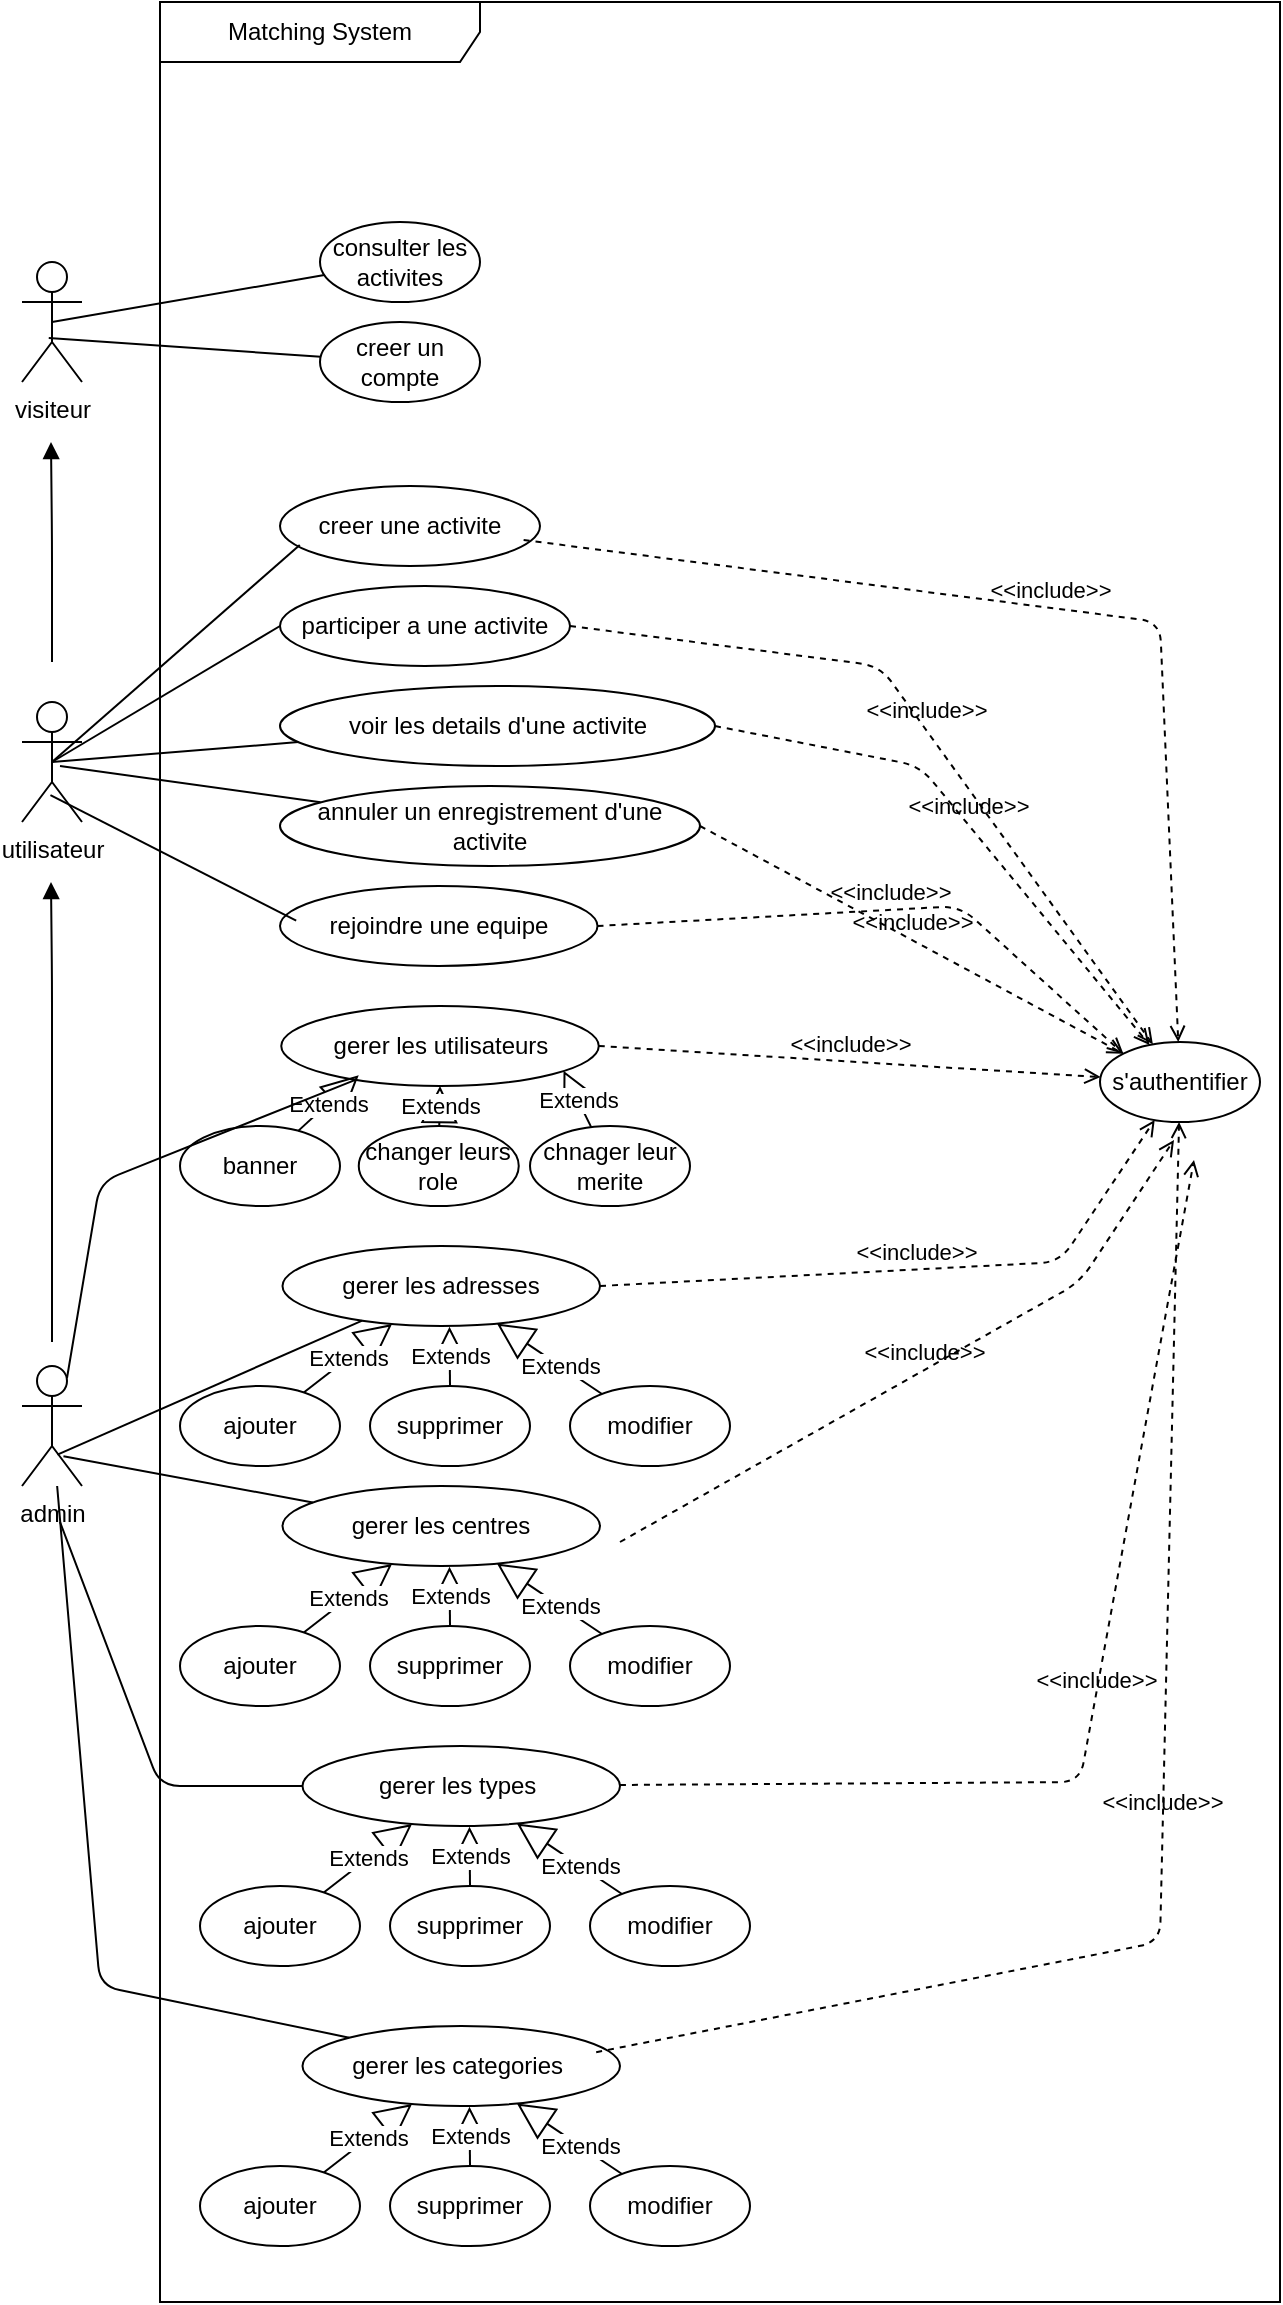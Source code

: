 <mxfile>
    <diagram id="IkyIIXspU7MUo_xnw8tP" name="Page-1">
        <mxGraphModel dx="2346" dy="1126" grid="1" gridSize="10" guides="1" tooltips="1" connect="1" arrows="1" fold="1" page="1" pageScale="1" pageWidth="850" pageHeight="1100" math="0" shadow="0">
            <root>
                <mxCell id="0"/>
                <mxCell id="1" parent="0"/>
                <mxCell id="2" value="Matching System" style="shape=umlFrame;whiteSpace=wrap;html=1;pointerEvents=0;recursiveResize=0;container=1;collapsible=0;width=160;" parent="1" vertex="1">
                    <mxGeometry x="160" y="80" width="560" height="1150" as="geometry"/>
                </mxCell>
                <mxCell id="5" value="consulter les activites" style="ellipse;whiteSpace=wrap;html=1;" parent="2" vertex="1">
                    <mxGeometry x="80" y="110" width="80" height="40" as="geometry"/>
                </mxCell>
                <mxCell id="8" value="creer un compte" style="ellipse;whiteSpace=wrap;html=1;" parent="2" vertex="1">
                    <mxGeometry x="80" y="160" width="80" height="40" as="geometry"/>
                </mxCell>
                <mxCell id="9" value="s&#39;authentifier" style="ellipse;whiteSpace=wrap;html=1;" parent="2" vertex="1">
                    <mxGeometry x="470" y="520" width="80" height="40" as="geometry"/>
                </mxCell>
                <mxCell id="10" value="rejoindre une equipe" style="ellipse;whiteSpace=wrap;html=1;" parent="2" vertex="1">
                    <mxGeometry x="60.0" y="442" width="158.75" height="40" as="geometry"/>
                </mxCell>
                <mxCell id="11" value="annuler un enregistrement d&#39;une activite" style="ellipse;whiteSpace=wrap;html=1;" parent="2" vertex="1">
                    <mxGeometry x="60" y="392" width="210" height="40" as="geometry"/>
                </mxCell>
                <mxCell id="12" value="&lt;span style=&quot;color: rgb(0, 0, 0);&quot;&gt;voir les details d&#39;une activite&lt;/span&gt;" style="ellipse;whiteSpace=wrap;html=1;" parent="2" vertex="1">
                    <mxGeometry x="60" y="342" width="217.5" height="40" as="geometry"/>
                </mxCell>
                <mxCell id="13" value="participer a une activite" style="ellipse;whiteSpace=wrap;html=1;" parent="2" vertex="1">
                    <mxGeometry x="60" y="292" width="145" height="40" as="geometry"/>
                </mxCell>
                <mxCell id="14" value="creer une activite" style="ellipse;whiteSpace=wrap;html=1;" parent="2" vertex="1">
                    <mxGeometry x="60" y="242" width="130" height="40" as="geometry"/>
                </mxCell>
                <mxCell id="47" value="&amp;lt;&amp;lt;include&amp;gt;&amp;gt;" style="html=1;verticalAlign=bottom;labelBackgroundColor=none;endArrow=open;endFill=0;dashed=1;exitX=1;exitY=0.5;exitDx=0;exitDy=0;" parent="2" source="13" target="9" edge="1">
                    <mxGeometry width="160" relative="1" as="geometry">
                        <mxPoint x="220" y="332" as="sourcePoint"/>
                        <mxPoint x="484.393" y="406.636" as="targetPoint"/>
                        <Array as="points">
                            <mxPoint x="360" y="332"/>
                        </Array>
                    </mxGeometry>
                </mxCell>
                <mxCell id="48" value="&amp;lt;&amp;lt;include&amp;gt;&amp;gt;" style="html=1;verticalAlign=bottom;labelBackgroundColor=none;endArrow=open;endFill=0;dashed=1;exitX=1;exitY=0.5;exitDx=0;exitDy=0;" parent="2" source="12" target="9" edge="1">
                    <mxGeometry x="-0.004" width="160" relative="1" as="geometry">
                        <mxPoint x="220" y="332" as="sourcePoint"/>
                        <mxPoint x="475.934" y="411.518" as="targetPoint"/>
                        <Array as="points">
                            <mxPoint x="380" y="382"/>
                        </Array>
                        <mxPoint as="offset"/>
                    </mxGeometry>
                </mxCell>
                <mxCell id="49" value="&amp;lt;&amp;lt;include&amp;gt;&amp;gt;" style="html=1;verticalAlign=bottom;labelBackgroundColor=none;endArrow=open;endFill=0;dashed=1;exitX=1;exitY=0.5;exitDx=0;exitDy=0;entryX=0;entryY=0;entryDx=0;entryDy=0;" parent="2" source="11" target="9" edge="1">
                    <mxGeometry width="160" relative="1" as="geometry">
                        <mxPoint x="220" y="332" as="sourcePoint"/>
                        <mxPoint x="470" y="422" as="targetPoint"/>
                        <Array as="points"/>
                    </mxGeometry>
                </mxCell>
                <mxCell id="50" value="&amp;lt;&amp;lt;include&amp;gt;&amp;gt;" style="html=1;verticalAlign=bottom;labelBackgroundColor=none;endArrow=open;endFill=0;dashed=1;exitX=0.937;exitY=0.675;exitDx=0;exitDy=0;exitPerimeter=0;" parent="2" source="14" target="9" edge="1">
                    <mxGeometry width="160" relative="1" as="geometry">
                        <mxPoint x="220" y="450" as="sourcePoint"/>
                        <mxPoint x="380" y="450" as="targetPoint"/>
                        <Array as="points">
                            <mxPoint x="500" y="310"/>
                        </Array>
                    </mxGeometry>
                </mxCell>
                <mxCell id="51" value="&amp;lt;&amp;lt;include&amp;gt;&amp;gt;" style="html=1;verticalAlign=bottom;labelBackgroundColor=none;endArrow=open;endFill=0;dashed=1;exitX=1;exitY=0.5;exitDx=0;exitDy=0;entryX=0;entryY=0;entryDx=0;entryDy=0;" parent="2" source="10" edge="1" target="9">
                    <mxGeometry width="160" relative="1" as="geometry">
                        <mxPoint x="220" y="332" as="sourcePoint"/>
                        <mxPoint x="470" y="442" as="targetPoint"/>
                        <Array as="points">
                            <mxPoint x="400" y="452"/>
                        </Array>
                    </mxGeometry>
                </mxCell>
                <mxCell id="52" value="&amp;lt;&amp;lt;include&amp;gt;&amp;gt;" style="html=1;verticalAlign=bottom;labelBackgroundColor=none;endArrow=open;endFill=0;dashed=1;exitX=1;exitY=0.5;exitDx=0;exitDy=0;" parent="2" source="21" target="9" edge="1">
                    <mxGeometry width="160" relative="1" as="geometry">
                        <mxPoint x="220" y="622" as="sourcePoint"/>
                        <mxPoint x="477.071" y="433.355" as="targetPoint"/>
                    </mxGeometry>
                </mxCell>
                <mxCell id="53" value="&amp;lt;&amp;lt;include&amp;gt;&amp;gt;" style="html=1;verticalAlign=bottom;labelBackgroundColor=none;endArrow=open;endFill=0;dashed=1;exitX=1;exitY=0.5;exitDx=0;exitDy=0;" parent="2" source="23" target="9" edge="1">
                    <mxGeometry width="160" relative="1" as="geometry">
                        <mxPoint x="220" y="740" as="sourcePoint"/>
                        <mxPoint x="380" y="740" as="targetPoint"/>
                        <Array as="points">
                            <mxPoint x="450" y="630"/>
                        </Array>
                    </mxGeometry>
                </mxCell>
                <mxCell id="21" value="gerer les utilisateurs" style="ellipse;whiteSpace=wrap;html=1;" parent="2" vertex="1">
                    <mxGeometry x="60.63" y="502" width="158.75" height="40" as="geometry"/>
                </mxCell>
                <mxCell id="23" value="gerer les adresses" style="ellipse;whiteSpace=wrap;html=1;" parent="2" vertex="1">
                    <mxGeometry x="61.25" y="622" width="158.75" height="40" as="geometry"/>
                </mxCell>
                <mxCell id="57" value="chnager leur merite" style="ellipse;whiteSpace=wrap;html=1;" parent="2" vertex="1">
                    <mxGeometry x="185" y="562" width="80" height="40" as="geometry"/>
                </mxCell>
                <mxCell id="58" value="changer leurs role" style="ellipse;whiteSpace=wrap;html=1;" parent="2" vertex="1">
                    <mxGeometry x="99.38" y="562" width="80" height="40" as="geometry"/>
                </mxCell>
                <mxCell id="59" value="banner" style="ellipse;whiteSpace=wrap;html=1;" parent="2" vertex="1">
                    <mxGeometry x="10" y="562" width="80" height="40" as="geometry"/>
                </mxCell>
                <mxCell id="64" value="ajouter" style="ellipse;whiteSpace=wrap;html=1;" parent="2" vertex="1">
                    <mxGeometry x="10" y="692" width="80" height="40" as="geometry"/>
                </mxCell>
                <mxCell id="65" value="supprimer" style="ellipse;whiteSpace=wrap;html=1;" parent="2" vertex="1">
                    <mxGeometry x="105" y="692" width="80" height="40" as="geometry"/>
                </mxCell>
                <mxCell id="66" value="modifier" style="ellipse;whiteSpace=wrap;html=1;" parent="2" vertex="1">
                    <mxGeometry x="205" y="692" width="80" height="40" as="geometry"/>
                </mxCell>
                <mxCell id="72" value="Extends" style="endArrow=block;endSize=16;endFill=0;html=1;" parent="2" source="59" edge="1">
                    <mxGeometry width="160" relative="1" as="geometry">
                        <mxPoint x="-23.262" y="601.999" as="sourcePoint"/>
                        <mxPoint x="99.38" y="536.59" as="targetPoint"/>
                    </mxGeometry>
                </mxCell>
                <mxCell id="71" value="Extends" style="endArrow=block;endSize=16;endFill=0;html=1;entryX=0.5;entryY=1;entryDx=0;entryDy=0;" parent="2" source="58" target="21" edge="1">
                    <mxGeometry width="160" relative="1" as="geometry">
                        <mxPoint x="40" y="502" as="sourcePoint"/>
                        <mxPoint x="200" y="502" as="targetPoint"/>
                    </mxGeometry>
                </mxCell>
                <mxCell id="70" value="Extends" style="endArrow=block;endSize=16;endFill=0;html=1;entryX=0.889;entryY=0.81;entryDx=0;entryDy=0;entryPerimeter=0;" parent="2" source="57" target="21" edge="1">
                    <mxGeometry width="160" relative="1" as="geometry">
                        <mxPoint x="40" y="502" as="sourcePoint"/>
                        <mxPoint x="200" y="502" as="targetPoint"/>
                    </mxGeometry>
                </mxCell>
                <mxCell id="73" value="Extends" style="endArrow=block;endSize=16;endFill=0;html=1;entryX=0.526;entryY=1.01;entryDx=0;entryDy=0;entryPerimeter=0;" parent="2" source="65" target="23" edge="1">
                    <mxGeometry width="160" relative="1" as="geometry">
                        <mxPoint x="79" y="574" as="sourcePoint"/>
                        <mxPoint x="109.38" y="546.59" as="targetPoint"/>
                    </mxGeometry>
                </mxCell>
                <mxCell id="74" value="Extends" style="endArrow=block;endSize=16;endFill=0;html=1;" parent="2" source="66" target="23" edge="1">
                    <mxGeometry x="-0.201" width="160" relative="1" as="geometry">
                        <mxPoint x="89" y="584" as="sourcePoint"/>
                        <mxPoint x="119.38" y="556.59" as="targetPoint"/>
                        <mxPoint as="offset"/>
                    </mxGeometry>
                </mxCell>
                <mxCell id="75" value="Extends" style="endArrow=block;endSize=16;endFill=0;html=1;" parent="2" source="64" target="23" edge="1">
                    <mxGeometry width="160" relative="1" as="geometry">
                        <mxPoint x="99" y="594" as="sourcePoint"/>
                        <mxPoint x="129.38" y="566.59" as="targetPoint"/>
                    </mxGeometry>
                </mxCell>
                <mxCell id="100" value="gerer les centres" style="ellipse;whiteSpace=wrap;html=1;" parent="2" vertex="1">
                    <mxGeometry x="61.25" y="742" width="158.75" height="40" as="geometry"/>
                </mxCell>
                <mxCell id="101" value="ajouter" style="ellipse;whiteSpace=wrap;html=1;" parent="2" vertex="1">
                    <mxGeometry x="10" y="812" width="80" height="40" as="geometry"/>
                </mxCell>
                <mxCell id="102" value="supprimer" style="ellipse;whiteSpace=wrap;html=1;" parent="2" vertex="1">
                    <mxGeometry x="105" y="812" width="80" height="40" as="geometry"/>
                </mxCell>
                <mxCell id="103" value="modifier" style="ellipse;whiteSpace=wrap;html=1;" parent="2" vertex="1">
                    <mxGeometry x="205" y="812" width="80" height="40" as="geometry"/>
                </mxCell>
                <mxCell id="104" value="Extends" style="endArrow=block;endSize=16;endFill=0;html=1;entryX=0.526;entryY=1.01;entryDx=0;entryDy=0;entryPerimeter=0;" parent="2" source="102" target="100" edge="1">
                    <mxGeometry width="160" relative="1" as="geometry">
                        <mxPoint x="79" y="694" as="sourcePoint"/>
                        <mxPoint x="109.38" y="666.59" as="targetPoint"/>
                    </mxGeometry>
                </mxCell>
                <mxCell id="105" value="Extends" style="endArrow=block;endSize=16;endFill=0;html=1;" parent="2" source="103" target="100" edge="1">
                    <mxGeometry x="-0.201" width="160" relative="1" as="geometry">
                        <mxPoint x="89" y="704" as="sourcePoint"/>
                        <mxPoint x="119.38" y="676.59" as="targetPoint"/>
                        <mxPoint as="offset"/>
                    </mxGeometry>
                </mxCell>
                <mxCell id="106" value="Extends" style="endArrow=block;endSize=16;endFill=0;html=1;" parent="2" source="101" target="100" edge="1">
                    <mxGeometry width="160" relative="1" as="geometry">
                        <mxPoint x="99" y="714" as="sourcePoint"/>
                        <mxPoint x="129.38" y="686.59" as="targetPoint"/>
                    </mxGeometry>
                </mxCell>
                <mxCell id="114" value="gerer les types&amp;nbsp;" style="ellipse;whiteSpace=wrap;html=1;" parent="2" vertex="1">
                    <mxGeometry x="71.25" y="872" width="158.75" height="40" as="geometry"/>
                </mxCell>
                <mxCell id="115" value="ajouter" style="ellipse;whiteSpace=wrap;html=1;" parent="2" vertex="1">
                    <mxGeometry x="20" y="942" width="80" height="40" as="geometry"/>
                </mxCell>
                <mxCell id="116" value="supprimer" style="ellipse;whiteSpace=wrap;html=1;" parent="2" vertex="1">
                    <mxGeometry x="115" y="942" width="80" height="40" as="geometry"/>
                </mxCell>
                <mxCell id="117" value="modifier" style="ellipse;whiteSpace=wrap;html=1;" parent="2" vertex="1">
                    <mxGeometry x="215" y="942" width="80" height="40" as="geometry"/>
                </mxCell>
                <mxCell id="118" value="Extends" style="endArrow=block;endSize=16;endFill=0;html=1;entryX=0.526;entryY=1.01;entryDx=0;entryDy=0;entryPerimeter=0;" parent="2" source="116" target="114" edge="1">
                    <mxGeometry width="160" relative="1" as="geometry">
                        <mxPoint x="89" y="824" as="sourcePoint"/>
                        <mxPoint x="119.38" y="796.59" as="targetPoint"/>
                    </mxGeometry>
                </mxCell>
                <mxCell id="119" value="Extends" style="endArrow=block;endSize=16;endFill=0;html=1;" parent="2" source="117" target="114" edge="1">
                    <mxGeometry x="-0.201" width="160" relative="1" as="geometry">
                        <mxPoint x="99" y="834" as="sourcePoint"/>
                        <mxPoint x="129.38" y="806.59" as="targetPoint"/>
                        <mxPoint as="offset"/>
                    </mxGeometry>
                </mxCell>
                <mxCell id="120" value="Extends" style="endArrow=block;endSize=16;endFill=0;html=1;" parent="2" source="115" target="114" edge="1">
                    <mxGeometry width="160" relative="1" as="geometry">
                        <mxPoint x="109" y="844" as="sourcePoint"/>
                        <mxPoint x="139.38" y="816.59" as="targetPoint"/>
                    </mxGeometry>
                </mxCell>
                <mxCell id="121" value="gerer les categories&amp;nbsp;" style="ellipse;whiteSpace=wrap;html=1;" parent="2" vertex="1">
                    <mxGeometry x="71.25" y="1012" width="158.75" height="40" as="geometry"/>
                </mxCell>
                <mxCell id="122" value="ajouter" style="ellipse;whiteSpace=wrap;html=1;" parent="2" vertex="1">
                    <mxGeometry x="20" y="1082" width="80" height="40" as="geometry"/>
                </mxCell>
                <mxCell id="123" value="supprimer" style="ellipse;whiteSpace=wrap;html=1;" parent="2" vertex="1">
                    <mxGeometry x="115" y="1082" width="80" height="40" as="geometry"/>
                </mxCell>
                <mxCell id="124" value="modifier" style="ellipse;whiteSpace=wrap;html=1;" parent="2" vertex="1">
                    <mxGeometry x="215" y="1082" width="80" height="40" as="geometry"/>
                </mxCell>
                <mxCell id="125" value="Extends" style="endArrow=block;endSize=16;endFill=0;html=1;entryX=0.526;entryY=1.01;entryDx=0;entryDy=0;entryPerimeter=0;" parent="2" source="123" target="121" edge="1">
                    <mxGeometry width="160" relative="1" as="geometry">
                        <mxPoint x="89" y="964" as="sourcePoint"/>
                        <mxPoint x="119.38" y="936.59" as="targetPoint"/>
                    </mxGeometry>
                </mxCell>
                <mxCell id="126" value="Extends" style="endArrow=block;endSize=16;endFill=0;html=1;" parent="2" source="124" target="121" edge="1">
                    <mxGeometry x="-0.201" width="160" relative="1" as="geometry">
                        <mxPoint x="99" y="974" as="sourcePoint"/>
                        <mxPoint x="129.38" y="946.59" as="targetPoint"/>
                        <mxPoint as="offset"/>
                    </mxGeometry>
                </mxCell>
                <mxCell id="127" value="Extends" style="endArrow=block;endSize=16;endFill=0;html=1;" parent="2" source="122" target="121" edge="1">
                    <mxGeometry width="160" relative="1" as="geometry">
                        <mxPoint x="109" y="984" as="sourcePoint"/>
                        <mxPoint x="139.38" y="956.59" as="targetPoint"/>
                    </mxGeometry>
                </mxCell>
                <mxCell id="130" value="" style="endArrow=none;html=1;" parent="2" target="114" edge="1">
                    <mxGeometry width="50" height="50" relative="1" as="geometry">
                        <mxPoint x="-50" y="760" as="sourcePoint"/>
                        <mxPoint x="149" y="571" as="targetPoint"/>
                        <Array as="points">
                            <mxPoint y="892"/>
                        </Array>
                    </mxGeometry>
                </mxCell>
                <mxCell id="132" value="&amp;lt;&amp;lt;include&amp;gt;&amp;gt;" style="html=1;verticalAlign=bottom;labelBackgroundColor=none;endArrow=open;endFill=0;dashed=1;exitX=1;exitY=0.5;exitDx=0;exitDy=0;" parent="2" edge="1">
                    <mxGeometry width="160" relative="1" as="geometry">
                        <mxPoint x="230" y="770" as="sourcePoint"/>
                        <mxPoint x="507" y="569" as="targetPoint"/>
                        <Array as="points">
                            <mxPoint x="460" y="640"/>
                        </Array>
                    </mxGeometry>
                </mxCell>
                <mxCell id="133" value="&amp;lt;&amp;lt;include&amp;gt;&amp;gt;" style="html=1;verticalAlign=bottom;labelBackgroundColor=none;endArrow=open;endFill=0;dashed=1;" parent="2" source="114" edge="1">
                    <mxGeometry width="160" relative="1" as="geometry">
                        <mxPoint x="240" y="780" as="sourcePoint"/>
                        <mxPoint x="517" y="579" as="targetPoint"/>
                        <Array as="points">
                            <mxPoint x="460" y="890"/>
                        </Array>
                    </mxGeometry>
                </mxCell>
                <mxCell id="134" value="&amp;lt;&amp;lt;include&amp;gt;&amp;gt;" style="html=1;verticalAlign=bottom;labelBackgroundColor=none;endArrow=open;endFill=0;dashed=1;exitX=0.925;exitY=0.327;exitDx=0;exitDy=0;exitPerimeter=0;" parent="2" source="121" target="9" edge="1">
                    <mxGeometry width="160" relative="1" as="geometry">
                        <mxPoint x="229" y="1010" as="sourcePoint"/>
                        <mxPoint x="527" y="589" as="targetPoint"/>
                        <Array as="points">
                            <mxPoint x="500" y="970"/>
                        </Array>
                    </mxGeometry>
                </mxCell>
                <mxCell id="3" value="visiteur" style="shape=umlActor;verticalLabelPosition=bottom;verticalAlign=top;html=1;" parent="1" vertex="1">
                    <mxGeometry x="91" y="210" width="30" height="60" as="geometry"/>
                </mxCell>
                <mxCell id="16" value="utilisateur" style="shape=umlActor;verticalLabelPosition=bottom;verticalAlign=top;html=1;" parent="1" vertex="1">
                    <mxGeometry x="91" y="430" width="30" height="60" as="geometry"/>
                </mxCell>
                <mxCell id="38" value="" style="endArrow=none;html=1;exitX=0.474;exitY=0.776;exitDx=0;exitDy=0;exitPerimeter=0;entryX=0.051;entryY=0.433;entryDx=0;entryDy=0;entryPerimeter=0;" parent="1" source="16" target="10" edge="1">
                    <mxGeometry width="50" height="50" relative="1" as="geometry">
                        <mxPoint x="430" y="442" as="sourcePoint"/>
                        <mxPoint x="480" y="392" as="targetPoint"/>
                    </mxGeometry>
                </mxCell>
                <mxCell id="39" value="" style="endArrow=none;html=1;" parent="1" target="11" edge="1">
                    <mxGeometry width="50" height="50" relative="1" as="geometry">
                        <mxPoint x="110" y="462" as="sourcePoint"/>
                        <mxPoint x="480" y="392" as="targetPoint"/>
                    </mxGeometry>
                </mxCell>
                <mxCell id="40" value="" style="endArrow=none;html=1;exitX=0.5;exitY=0.5;exitDx=0;exitDy=0;exitPerimeter=0;" parent="1" source="16" target="12" edge="1">
                    <mxGeometry width="50" height="50" relative="1" as="geometry">
                        <mxPoint x="430" y="442" as="sourcePoint"/>
                        <mxPoint x="480" y="392" as="targetPoint"/>
                    </mxGeometry>
                </mxCell>
                <mxCell id="41" value="" style="endArrow=none;html=1;exitX=0.5;exitY=0.5;exitDx=0;exitDy=0;exitPerimeter=0;entryX=0;entryY=0.5;entryDx=0;entryDy=0;" parent="1" source="16" target="13" edge="1">
                    <mxGeometry width="50" height="50" relative="1" as="geometry">
                        <mxPoint x="430" y="442" as="sourcePoint"/>
                        <mxPoint x="480" y="392" as="targetPoint"/>
                    </mxGeometry>
                </mxCell>
                <mxCell id="42" value="" style="endArrow=none;html=1;exitX=0.5;exitY=0.5;exitDx=0;exitDy=0;exitPerimeter=0;entryX=0.076;entryY=0.738;entryDx=0;entryDy=0;entryPerimeter=0;" parent="1" source="16" target="14" edge="1">
                    <mxGeometry width="50" height="50" relative="1" as="geometry">
                        <mxPoint x="430" y="442" as="sourcePoint"/>
                        <mxPoint x="480" y="392" as="targetPoint"/>
                    </mxGeometry>
                </mxCell>
                <mxCell id="54" value="" style="endArrow=none;html=1;exitX=0.5;exitY=0.5;exitDx=0;exitDy=0;exitPerimeter=0;" parent="1" source="3" target="5" edge="1">
                    <mxGeometry width="50" height="50" relative="1" as="geometry">
                        <mxPoint x="430" y="280" as="sourcePoint"/>
                        <mxPoint x="480" y="230" as="targetPoint"/>
                    </mxGeometry>
                </mxCell>
                <mxCell id="55" value="" style="endArrow=none;html=1;exitX=0.446;exitY=0.634;exitDx=0;exitDy=0;exitPerimeter=0;" parent="1" source="3" target="8" edge="1">
                    <mxGeometry width="50" height="50" relative="1" as="geometry">
                        <mxPoint x="430" y="280" as="sourcePoint"/>
                        <mxPoint x="480" y="230" as="targetPoint"/>
                    </mxGeometry>
                </mxCell>
                <mxCell id="17" value="admin" style="shape=umlActor;verticalLabelPosition=bottom;verticalAlign=top;html=1;" parent="1" vertex="1">
                    <mxGeometry x="91" y="762" width="30" height="60" as="geometry"/>
                </mxCell>
                <mxCell id="37" value="" style="endArrow=none;html=1;exitX=0.591;exitY=0.738;exitDx=0;exitDy=0;exitPerimeter=0;" parent="1" source="17" target="23" edge="1">
                    <mxGeometry width="50" height="50" relative="1" as="geometry">
                        <mxPoint x="430" y="602" as="sourcePoint"/>
                        <mxPoint x="480" y="552" as="targetPoint"/>
                    </mxGeometry>
                </mxCell>
                <mxCell id="131" value="" style="endArrow=none;html=1;exitX=0.691;exitY=0.752;exitDx=0;exitDy=0;exitPerimeter=0;" parent="1" source="17" target="100" edge="1">
                    <mxGeometry width="50" height="50" relative="1" as="geometry">
                        <mxPoint x="140" y="822" as="sourcePoint"/>
                        <mxPoint x="319" y="661" as="targetPoint"/>
                    </mxGeometry>
                </mxCell>
                <mxCell id="129" value="" style="endArrow=none;html=1;entryX=0;entryY=0;entryDx=0;entryDy=0;" parent="1" target="121" edge="1" source="17">
                    <mxGeometry width="50" height="50" relative="1" as="geometry">
                        <mxPoint x="90" y="812" as="sourcePoint"/>
                        <mxPoint x="299" y="641" as="targetPoint"/>
                        <Array as="points">
                            <mxPoint x="130" y="1072"/>
                        </Array>
                    </mxGeometry>
                </mxCell>
                <mxCell id="135" value="" style="endArrow=block;endFill=1;html=1;edgeStyle=orthogonalEdgeStyle;align=left;verticalAlign=top;" edge="1" parent="1">
                    <mxGeometry x="-1" relative="1" as="geometry">
                        <mxPoint x="106" y="410" as="sourcePoint"/>
                        <mxPoint x="105.5" y="300" as="targetPoint"/>
                        <Array as="points">
                            <mxPoint x="105.5" y="350"/>
                            <mxPoint x="105.5" y="350"/>
                        </Array>
                    </mxGeometry>
                </mxCell>
                <mxCell id="138" value="" style="endArrow=block;endFill=1;html=1;edgeStyle=orthogonalEdgeStyle;align=left;verticalAlign=top;" edge="1" parent="1">
                    <mxGeometry x="-1" relative="1" as="geometry">
                        <mxPoint x="106" y="750" as="sourcePoint"/>
                        <mxPoint x="105.5" y="520" as="targetPoint"/>
                        <Array as="points">
                            <mxPoint x="105.5" y="570"/>
                            <mxPoint x="105.5" y="570"/>
                        </Array>
                    </mxGeometry>
                </mxCell>
                <mxCell id="36" value="" style="endArrow=none;html=1;exitX=0.75;exitY=0.1;exitDx=0;exitDy=0;exitPerimeter=0;" parent="1" target="21" edge="1" source="17">
                    <mxGeometry width="50" height="50" relative="1" as="geometry">
                        <mxPoint x="100" y="760" as="sourcePoint"/>
                        <mxPoint x="480" y="402" as="targetPoint"/>
                        <Array as="points">
                            <mxPoint x="130" y="670"/>
                        </Array>
                    </mxGeometry>
                </mxCell>
            </root>
        </mxGraphModel>
    </diagram>
</mxfile>